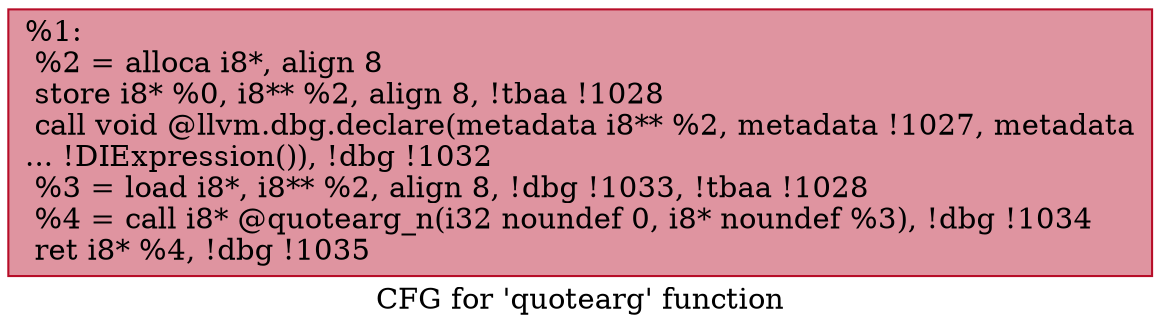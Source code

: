 digraph "CFG for 'quotearg' function" {
	label="CFG for 'quotearg' function";

	Node0x1060bc0 [shape=record,color="#b70d28ff", style=filled, fillcolor="#b70d2870",label="{%1:\l  %2 = alloca i8*, align 8\l  store i8* %0, i8** %2, align 8, !tbaa !1028\l  call void @llvm.dbg.declare(metadata i8** %2, metadata !1027, metadata\l... !DIExpression()), !dbg !1032\l  %3 = load i8*, i8** %2, align 8, !dbg !1033, !tbaa !1028\l  %4 = call i8* @quotearg_n(i32 noundef 0, i8* noundef %3), !dbg !1034\l  ret i8* %4, !dbg !1035\l}"];
}
